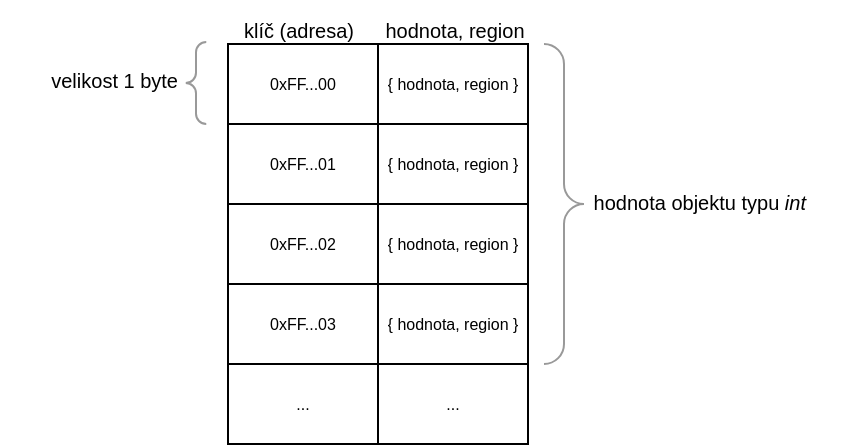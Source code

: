 <mxfile version="26.0.4">
  <diagram name="Page-1" id="2k85FhE0yLyLdk5KMy7r">
    <mxGraphModel dx="744" dy="433" grid="1" gridSize="10" guides="1" tooltips="1" connect="1" arrows="1" fold="1" page="1" pageScale="1" pageWidth="850" pageHeight="1100" math="0" shadow="0">
      <root>
        <mxCell id="0" />
        <mxCell id="1" parent="0" />
        <mxCell id="F52-mqw6lhyzxZ4RqJ4p-30" value="" style="shape=table;startSize=0;container=1;collapsible=0;childLayout=tableLayout;" vertex="1" parent="1">
          <mxGeometry x="200" y="80" width="150" height="200" as="geometry" />
        </mxCell>
        <mxCell id="F52-mqw6lhyzxZ4RqJ4p-31" value="" style="shape=tableRow;horizontal=0;startSize=0;swimlaneHead=0;swimlaneBody=0;strokeColor=inherit;top=0;left=0;bottom=0;right=0;collapsible=0;dropTarget=0;fillColor=none;points=[[0,0.5],[1,0.5]];portConstraint=eastwest;" vertex="1" parent="F52-mqw6lhyzxZ4RqJ4p-30">
          <mxGeometry width="150" height="40" as="geometry" />
        </mxCell>
        <mxCell id="F52-mqw6lhyzxZ4RqJ4p-32" value="0xFF...00" style="shape=partialRectangle;html=1;whiteSpace=wrap;connectable=0;strokeColor=inherit;overflow=hidden;fillColor=none;top=0;left=0;bottom=0;right=0;pointerEvents=1;fontSize=8;" vertex="1" parent="F52-mqw6lhyzxZ4RqJ4p-31">
          <mxGeometry width="75" height="40" as="geometry">
            <mxRectangle width="75" height="40" as="alternateBounds" />
          </mxGeometry>
        </mxCell>
        <mxCell id="F52-mqw6lhyzxZ4RqJ4p-33" value="{ hodnota, region }" style="shape=partialRectangle;html=1;whiteSpace=wrap;connectable=0;strokeColor=inherit;overflow=hidden;fillColor=none;top=0;left=0;bottom=0;right=0;pointerEvents=1;fontSize=8;" vertex="1" parent="F52-mqw6lhyzxZ4RqJ4p-31">
          <mxGeometry x="75" width="75" height="40" as="geometry">
            <mxRectangle width="75" height="40" as="alternateBounds" />
          </mxGeometry>
        </mxCell>
        <mxCell id="F52-mqw6lhyzxZ4RqJ4p-34" value="" style="shape=tableRow;horizontal=0;startSize=0;swimlaneHead=0;swimlaneBody=0;strokeColor=inherit;top=0;left=0;bottom=0;right=0;collapsible=0;dropTarget=0;fillColor=none;points=[[0,0.5],[1,0.5]];portConstraint=eastwest;" vertex="1" parent="F52-mqw6lhyzxZ4RqJ4p-30">
          <mxGeometry y="40" width="150" height="40" as="geometry" />
        </mxCell>
        <mxCell id="F52-mqw6lhyzxZ4RqJ4p-35" value="0xFF...01" style="shape=partialRectangle;html=1;whiteSpace=wrap;connectable=0;strokeColor=inherit;overflow=hidden;fillColor=none;top=0;left=0;bottom=0;right=0;pointerEvents=1;fontSize=8;" vertex="1" parent="F52-mqw6lhyzxZ4RqJ4p-34">
          <mxGeometry width="75" height="40" as="geometry">
            <mxRectangle width="75" height="40" as="alternateBounds" />
          </mxGeometry>
        </mxCell>
        <mxCell id="F52-mqw6lhyzxZ4RqJ4p-36" value="{ hodnota, region }" style="shape=partialRectangle;html=1;whiteSpace=wrap;connectable=0;strokeColor=inherit;overflow=hidden;fillColor=none;top=0;left=0;bottom=0;right=0;pointerEvents=1;fontSize=8;" vertex="1" parent="F52-mqw6lhyzxZ4RqJ4p-34">
          <mxGeometry x="75" width="75" height="40" as="geometry">
            <mxRectangle width="75" height="40" as="alternateBounds" />
          </mxGeometry>
        </mxCell>
        <mxCell id="F52-mqw6lhyzxZ4RqJ4p-37" value="" style="shape=tableRow;horizontal=0;startSize=0;swimlaneHead=0;swimlaneBody=0;strokeColor=inherit;top=0;left=0;bottom=0;right=0;collapsible=0;dropTarget=0;fillColor=none;points=[[0,0.5],[1,0.5]];portConstraint=eastwest;" vertex="1" parent="F52-mqw6lhyzxZ4RqJ4p-30">
          <mxGeometry y="80" width="150" height="40" as="geometry" />
        </mxCell>
        <mxCell id="F52-mqw6lhyzxZ4RqJ4p-38" value="0xFF...02" style="shape=partialRectangle;html=1;whiteSpace=wrap;connectable=0;strokeColor=inherit;overflow=hidden;fillColor=none;top=0;left=0;bottom=0;right=0;pointerEvents=1;fontSize=8;" vertex="1" parent="F52-mqw6lhyzxZ4RqJ4p-37">
          <mxGeometry width="75" height="40" as="geometry">
            <mxRectangle width="75" height="40" as="alternateBounds" />
          </mxGeometry>
        </mxCell>
        <mxCell id="F52-mqw6lhyzxZ4RqJ4p-39" value="{ hodnota, region }" style="shape=partialRectangle;html=1;whiteSpace=wrap;connectable=0;strokeColor=inherit;overflow=hidden;fillColor=none;top=0;left=0;bottom=0;right=0;pointerEvents=1;fontSize=8;" vertex="1" parent="F52-mqw6lhyzxZ4RqJ4p-37">
          <mxGeometry x="75" width="75" height="40" as="geometry">
            <mxRectangle width="75" height="40" as="alternateBounds" />
          </mxGeometry>
        </mxCell>
        <mxCell id="F52-mqw6lhyzxZ4RqJ4p-40" value="" style="shape=tableRow;horizontal=0;startSize=0;swimlaneHead=0;swimlaneBody=0;strokeColor=inherit;top=0;left=0;bottom=0;right=0;collapsible=0;dropTarget=0;fillColor=none;points=[[0,0.5],[1,0.5]];portConstraint=eastwest;" vertex="1" parent="F52-mqw6lhyzxZ4RqJ4p-30">
          <mxGeometry y="120" width="150" height="40" as="geometry" />
        </mxCell>
        <mxCell id="F52-mqw6lhyzxZ4RqJ4p-41" value="0xFF...03" style="shape=partialRectangle;html=1;whiteSpace=wrap;connectable=0;strokeColor=inherit;overflow=hidden;fillColor=none;top=0;left=0;bottom=0;right=0;pointerEvents=1;fontSize=8;" vertex="1" parent="F52-mqw6lhyzxZ4RqJ4p-40">
          <mxGeometry width="75" height="40" as="geometry">
            <mxRectangle width="75" height="40" as="alternateBounds" />
          </mxGeometry>
        </mxCell>
        <mxCell id="F52-mqw6lhyzxZ4RqJ4p-42" value="{ hodnota, region }" style="shape=partialRectangle;html=1;whiteSpace=wrap;connectable=0;strokeColor=inherit;overflow=hidden;fillColor=none;top=0;left=0;bottom=0;right=0;pointerEvents=1;fontSize=8;" vertex="1" parent="F52-mqw6lhyzxZ4RqJ4p-40">
          <mxGeometry x="75" width="75" height="40" as="geometry">
            <mxRectangle width="75" height="40" as="alternateBounds" />
          </mxGeometry>
        </mxCell>
        <mxCell id="F52-mqw6lhyzxZ4RqJ4p-43" value="" style="shape=tableRow;horizontal=0;startSize=0;swimlaneHead=0;swimlaneBody=0;strokeColor=inherit;top=0;left=0;bottom=0;right=0;collapsible=0;dropTarget=0;fillColor=none;points=[[0,0.5],[1,0.5]];portConstraint=eastwest;" vertex="1" parent="F52-mqw6lhyzxZ4RqJ4p-30">
          <mxGeometry y="160" width="150" height="40" as="geometry" />
        </mxCell>
        <mxCell id="F52-mqw6lhyzxZ4RqJ4p-44" value="..." style="shape=partialRectangle;html=1;whiteSpace=wrap;connectable=0;strokeColor=inherit;overflow=hidden;fillColor=none;top=0;left=0;bottom=0;right=0;pointerEvents=1;fontSize=8;" vertex="1" parent="F52-mqw6lhyzxZ4RqJ4p-43">
          <mxGeometry width="75" height="40" as="geometry">
            <mxRectangle width="75" height="40" as="alternateBounds" />
          </mxGeometry>
        </mxCell>
        <mxCell id="F52-mqw6lhyzxZ4RqJ4p-45" value="..." style="shape=partialRectangle;html=1;whiteSpace=wrap;connectable=0;strokeColor=inherit;overflow=hidden;fillColor=none;top=0;left=0;bottom=0;right=0;pointerEvents=1;fontSize=8;" vertex="1" parent="F52-mqw6lhyzxZ4RqJ4p-43">
          <mxGeometry x="75" width="75" height="40" as="geometry">
            <mxRectangle width="75" height="40" as="alternateBounds" />
          </mxGeometry>
        </mxCell>
        <mxCell id="F52-mqw6lhyzxZ4RqJ4p-46" value="&lt;font style=&quot;font-size: 10px;&quot;&gt;klíč (adresa)&lt;/font&gt;" style="text;html=1;align=center;verticalAlign=middle;resizable=0;points=[];autosize=1;strokeColor=none;fillColor=none;" vertex="1" parent="1">
          <mxGeometry x="195" y="58" width="80" height="30" as="geometry" />
        </mxCell>
        <mxCell id="F52-mqw6lhyzxZ4RqJ4p-47" value="&lt;font style=&quot;font-size: 10px;&quot;&gt;hodnota, region&lt;/font&gt;" style="text;html=1;align=center;verticalAlign=middle;resizable=0;points=[];autosize=1;strokeColor=none;fillColor=none;" vertex="1" parent="1">
          <mxGeometry x="268" y="58" width="90" height="30" as="geometry" />
        </mxCell>
        <mxCell id="F52-mqw6lhyzxZ4RqJ4p-48" value="" style="labelPosition=right;align=left;strokeWidth=1;shape=mxgraph.mockup.markup.curlyBrace;html=1;shadow=0;dashed=0;strokeColor=#999999;direction=north;rotation=-180;" vertex="1" parent="1">
          <mxGeometry x="358" y="80" width="20" height="160" as="geometry" />
        </mxCell>
        <mxCell id="F52-mqw6lhyzxZ4RqJ4p-49" value="&lt;font style=&quot;font-size: 10px;&quot;&gt;&amp;nbsp;hodnota objektu typu &lt;i style=&quot;&quot;&gt;int&lt;/i&gt;&lt;/font&gt;" style="text;html=1;align=left;verticalAlign=middle;resizable=0;points=[];autosize=1;strokeColor=none;fillColor=none;" vertex="1" parent="1">
          <mxGeometry x="378" y="144" width="130" height="30" as="geometry" />
        </mxCell>
        <mxCell id="F52-mqw6lhyzxZ4RqJ4p-50" value="" style="verticalLabelPosition=bottom;shadow=0;dashed=0;align=center;html=1;verticalAlign=top;strokeWidth=1;shape=mxgraph.mockup.markup.curlyBrace;whiteSpace=wrap;strokeColor=#999999;rotation=-90;" vertex="1" parent="1">
          <mxGeometry x="163.5" y="89.5" width="41" height="20" as="geometry" />
        </mxCell>
        <mxCell id="F52-mqw6lhyzxZ4RqJ4p-51" value="&lt;font style=&quot;font-size: 10px;&quot;&gt;velikost 1 byte&lt;/font&gt;" style="text;html=1;align=right;verticalAlign=middle;resizable=0;points=[];autosize=1;strokeColor=none;fillColor=none;" vertex="1" parent="1">
          <mxGeometry x="86" y="82.5" width="90" height="30" as="geometry" />
        </mxCell>
      </root>
    </mxGraphModel>
  </diagram>
</mxfile>
